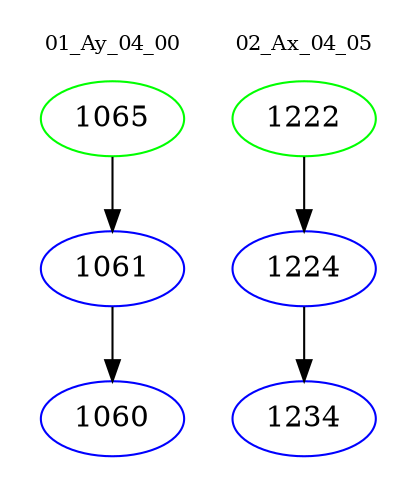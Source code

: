 digraph{
subgraph cluster_0 {
color = white
label = "01_Ay_04_00";
fontsize=10;
T0_1065 [label="1065", color="green"]
T0_1065 -> T0_1061 [color="black"]
T0_1061 [label="1061", color="blue"]
T0_1061 -> T0_1060 [color="black"]
T0_1060 [label="1060", color="blue"]
}
subgraph cluster_1 {
color = white
label = "02_Ax_04_05";
fontsize=10;
T1_1222 [label="1222", color="green"]
T1_1222 -> T1_1224 [color="black"]
T1_1224 [label="1224", color="blue"]
T1_1224 -> T1_1234 [color="black"]
T1_1234 [label="1234", color="blue"]
}
}
